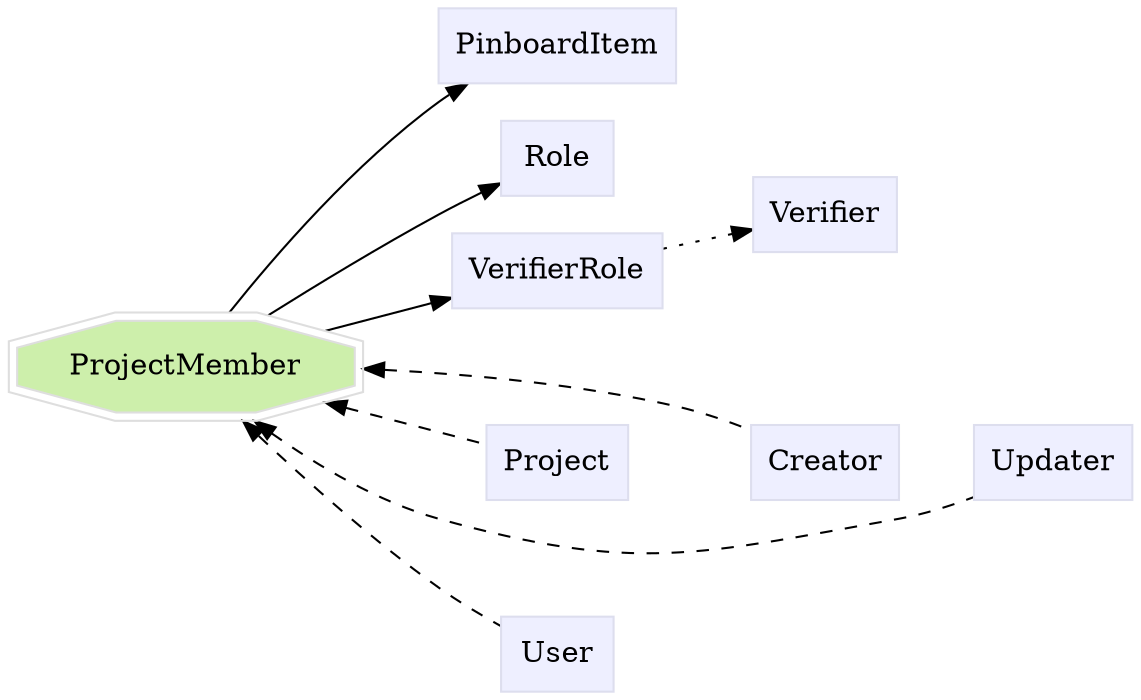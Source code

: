 digraph ProjectMember {
	graph [bb="0,0,472.94,328",
		label="",
		outputorder=edgesfirst,
		rankdir=LR
	];
	node [label="\N"];
	subgraph annotator_cluster {
		graph [rank=min];
	}
	subgraph core {
	}
	subgraph supporting {
		ProjectMember	[color="#dedede",
			fillcolor="#cdefab",
			group=target,
			height=0.61111,
			href="/develop/Data/models.html#project-member",
			label=ProjectMember,
			pos="78.972,156",
			shape=doubleoctagon,
			style=filled,
			target=_top,
			width=2.1937];
		PinboardItem	[color="#dddeee",
			fillcolor="#eeefff",
			group=supporting,
			height=0.5,
			href="/develop/Data/models.html#pinboard-item",
			label=PinboardItem,
			pos="239.07,310",
			shape=box,
			style=filled,
			target=_top,
			width=1.2535];
		Role	[color="#dddeee",
			fillcolor="#eeefff",
			group=supporting,
			height=0.5,
			href="/develop/Data/models.html#role",
			label=Role,
			pos="239.07,256",
			shape=box,
			style=filled,
			target=_top,
			width=0.75];
		VerifierRole	[color="#dddeee",
			fillcolor="#eeefff",
			group=supporting,
			height=0.5,
			href="/develop/Data/models.html#verifier-role",
			label=VerifierRole,
			pos="239.07,202",
			shape=box,
			style=filled,
			target=_top,
			width=1.1493];
		Verifier	[color="#dddeee",
			fillcolor="#eeefff",
			group=supporting,
			height=0.5,
			href="/develop/Data/models.html#verifier",
			label=Verifier,
			pos="348.82,229",
			shape=box,
			style=filled,
			target=_top,
			width=0.79514];
		Creator	[color="#dddeee",
			fillcolor="#eeefff",
			group=supporting,
			height=0.5,
			href="/develop/Data/models.html#creator",
			label=Creator,
			pos="348.82,110",
			shape=box,
			style=filled,
			target=_top,
			width=0.78472];
		Project	[color="#dddeee",
			fillcolor="#eeefff",
			group=supporting,
			height=0.5,
			href="/develop/Data/models.html#project",
			label=Project,
			pos="239.07,110",
			shape=box,
			style=filled,
			target=_top,
			width=0.75347];
		Updater	[color="#dddeee",
			fillcolor="#eeefff",
			group=supporting,
			height=0.5,
			href="/develop/Data/models.html#updater",
			label=Updater,
			pos="443.19,110",
			shape=box,
			style=filled,
			target=_top,
			width=0.82639];
		User	[color="#dddeee",
			fillcolor="#eeefff",
			group=supporting,
			height=0.5,
			href="/develop/Data/models.html#user",
			label=User,
			pos="239.07,18",
			shape=box,
			style=filled,
			target=_top,
			width=0.75];
	}
	ProjectMember -> PinboardItem	[pos="e,205.5,291.58 96.812,178.46 117.68,205.35 155.24,250.78 193.94,283 194.73,283.65 195.53,284.3 196.35,284.95"];
	ProjectMember -> Role	[pos="e,211.88,240.1 113.27,177.58 135.94,192.21 166.66,211.92 193.94,229 196.65,230.7 199.47,232.45 202.3,234.2"];
	ProjectMember -> VerifierRole	[pos="e,197.46,190.19 136.16,172.35 152.6,177.13 170.48,182.34 186.61,187.03"];
	ProjectMember -> Creator	[dir=back,
		pos="s,158.02,154.37 169.05,153.68 205.21,151.2 247.11,146.35 284.19,137 296.41,133.92 309.31,128.82 320.27,123.88",
		style=dashed];
	ProjectMember -> Project	[dir=back,
		pos="s,136.16,139.65 147.19,136.44 169.96,129.82 194.06,122.8 211.72,117.67",
		style=dashed];
	ProjectMember -> Updater	[dir=back,
		pos="s,105.45,133.56 114.42,126.52 135.79,110.21 164.67,91.57 193.94,83 272.21,60.083 297.47,66.995 377.44,83 389.51,85.414 402.13,90.126 \
412.99,94.947",
		style=dashed];
	ProjectMember -> User	[dir=back,
		pos="s,102.37,133.63 110.5,125.69 132.94,103.9 164.52,74.201 193.94,50 199.64,45.311 205.97,40.509 212,36.098",
		style=dashed];
	Role -> Verifier	[pos="e,319.85,236.01 266.43,249.4 279.21,246.19 294.82,242.28 308.93,238.74",
		style=invis];
	VerifierRole -> Verifier	[pos="e,319.76,221.97 280.8,212.21 289.94,214.5 299.61,216.92 308.68,219.19",
		style=dotted];
	Creator -> Updater	[pos="e,413.21,110 377.53,110 385.19,110 393.66,110 401.88,110",
		style=invis];
	Project -> Creator	[pos="e,320.23,110 266.43,110 279.18,110 294.74,110 308.83,110",
		style=invis];
}
